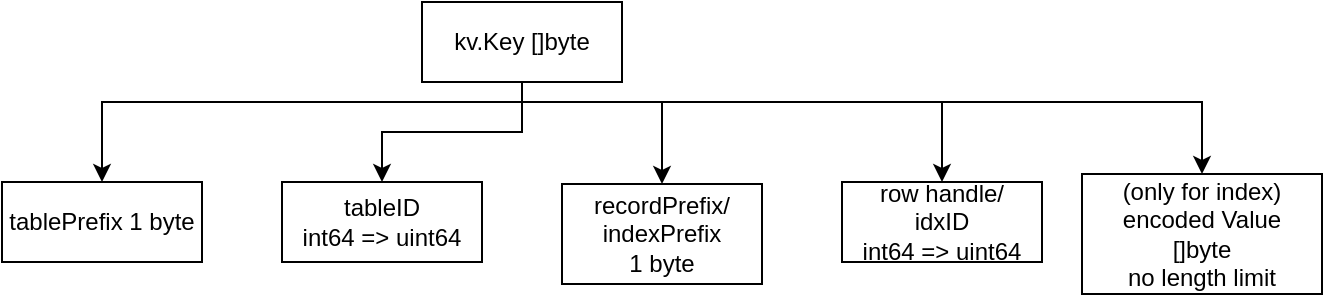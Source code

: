 <mxfile version="14.6.0" type="github">
  <diagram id="GS37GgWavclr3qWWEOJL" name="Page-1">
    <mxGraphModel dx="1435" dy="1341" grid="1" gridSize="10" guides="1" tooltips="1" connect="1" arrows="1" fold="1" page="1" pageScale="1" pageWidth="827" pageHeight="1169" math="0" shadow="0">
      <root>
        <mxCell id="0" />
        <mxCell id="1" parent="0" />
        <mxCell id="Uf1qD4CIzFoC58zoduiN-28" style="edgeStyle=orthogonalEdgeStyle;rounded=0;orthogonalLoop=1;jettySize=auto;html=1;exitX=0.75;exitY=1;exitDx=0;exitDy=0;entryX=0.5;entryY=0;entryDx=0;entryDy=0;" edge="1" parent="1" source="Uf1qD4CIzFoC58zoduiN-19" target="Uf1qD4CIzFoC58zoduiN-29">
          <mxGeometry relative="1" as="geometry">
            <mxPoint x="690" y="270" as="targetPoint" />
            <Array as="points">
              <mxPoint x="360" y="220" />
              <mxPoint x="360" y="230" />
              <mxPoint x="700" y="230" />
            </Array>
          </mxGeometry>
        </mxCell>
        <mxCell id="Uf1qD4CIzFoC58zoduiN-19" value="&lt;span&gt;kv.Key []byte&lt;/span&gt;" style="whiteSpace=wrap;html=1;" vertex="1" parent="1">
          <mxGeometry x="310" y="180" width="100" height="40" as="geometry" />
        </mxCell>
        <mxCell id="Uf1qD4CIzFoC58zoduiN-20" value="tablePrefix 1 byte" style="whiteSpace=wrap;html=1;" vertex="1" parent="1">
          <mxGeometry x="100" y="270" width="100" height="40" as="geometry" />
        </mxCell>
        <mxCell id="Uf1qD4CIzFoC58zoduiN-21" value="" style="edgeStyle=elbowEdgeStyle;elbow=vertical;html=1;rounded=0;" edge="1" parent="1" source="Uf1qD4CIzFoC58zoduiN-19" target="Uf1qD4CIzFoC58zoduiN-20">
          <mxGeometry relative="1" as="geometry">
            <Array as="points">
              <mxPoint x="360" y="230" />
              <mxPoint x="150" y="240" />
              <mxPoint x="150" y="240" />
            </Array>
          </mxGeometry>
        </mxCell>
        <mxCell id="Uf1qD4CIzFoC58zoduiN-22" value="tableID &lt;br&gt;int64 =&amp;gt; uint64" style="whiteSpace=wrap;html=1;" vertex="1" parent="1">
          <mxGeometry x="240" y="270" width="100" height="40" as="geometry" />
        </mxCell>
        <mxCell id="Uf1qD4CIzFoC58zoduiN-23" value="" style="edgeStyle=elbowEdgeStyle;elbow=vertical;html=1;rounded=0;" edge="1" parent="1" source="Uf1qD4CIzFoC58zoduiN-19" target="Uf1qD4CIzFoC58zoduiN-22">
          <mxGeometry relative="1" as="geometry" />
        </mxCell>
        <mxCell id="Uf1qD4CIzFoC58zoduiN-24" value="" style="edgeStyle=orthogonalEdgeStyle;rounded=0;orthogonalLoop=1;jettySize=auto;html=1;" edge="1" parent="1" source="Uf1qD4CIzFoC58zoduiN-19" target="Uf1qD4CIzFoC58zoduiN-25">
          <mxGeometry relative="1" as="geometry">
            <Array as="points">
              <mxPoint x="360" y="230" />
              <mxPoint x="430" y="230" />
            </Array>
          </mxGeometry>
        </mxCell>
        <mxCell id="Uf1qD4CIzFoC58zoduiN-25" value="recordPrefix/&lt;br&gt;indexPrefix&lt;br&gt;1 byte" style="whiteSpace=wrap;html=1;" vertex="1" parent="1">
          <mxGeometry x="380" y="271" width="100" height="50" as="geometry" />
        </mxCell>
        <mxCell id="Uf1qD4CIzFoC58zoduiN-26" value="" style="edgeStyle=orthogonalEdgeStyle;rounded=0;orthogonalLoop=1;jettySize=auto;html=1;" edge="1" parent="1" source="Uf1qD4CIzFoC58zoduiN-19" target="Uf1qD4CIzFoC58zoduiN-27">
          <mxGeometry relative="1" as="geometry">
            <Array as="points">
              <mxPoint x="360" y="230" />
              <mxPoint x="570" y="230" />
            </Array>
          </mxGeometry>
        </mxCell>
        <mxCell id="Uf1qD4CIzFoC58zoduiN-27" value="&lt;span&gt;row handle/&lt;br&gt;idxID&lt;br&gt;int64 =&amp;gt; uint64&lt;br&gt;&lt;/span&gt;" style="whiteSpace=wrap;html=1;" vertex="1" parent="1">
          <mxGeometry x="520" y="270" width="100" height="40" as="geometry" />
        </mxCell>
        <mxCell id="Uf1qD4CIzFoC58zoduiN-29" value="(only for index)&lt;br&gt;encoded Value&lt;br&gt;[]byte&lt;br&gt;no length limit" style="rounded=0;whiteSpace=wrap;html=1;" vertex="1" parent="1">
          <mxGeometry x="640" y="266" width="120" height="60" as="geometry" />
        </mxCell>
      </root>
    </mxGraphModel>
  </diagram>
</mxfile>
